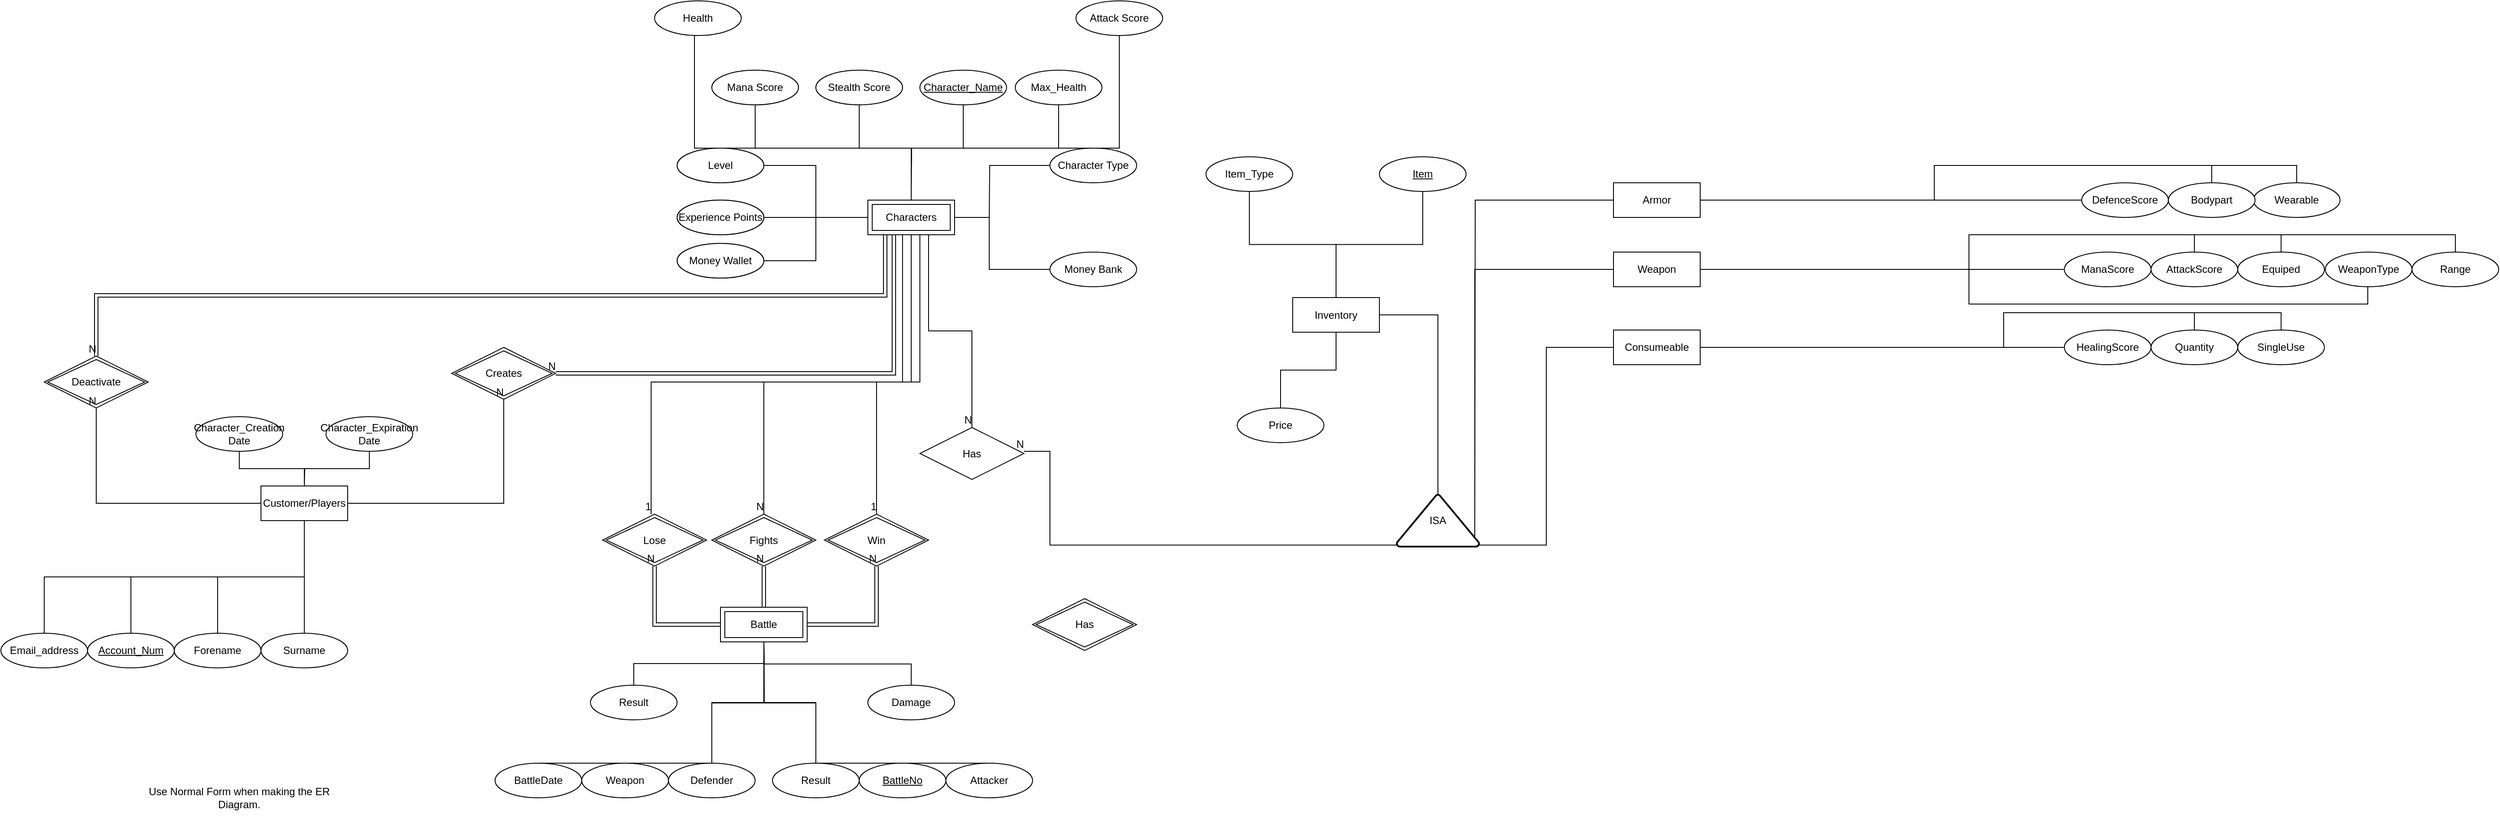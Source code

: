 <mxfile version="20.8.20"><diagram name="Page-1" id="Hs4GV1sRJ_Ma3NzXJL1x"><mxGraphModel dx="2860" dy="1149" grid="1" gridSize="10" guides="1" tooltips="1" connect="1" arrows="1" fold="1" page="1" pageScale="1" pageWidth="827" pageHeight="1169" math="0" shadow="0"><root><mxCell id="0"/><mxCell id="1" parent="0"/><mxCell id="GtEw4aKtiI0HCnKSQgXw-94" value="Characters" style="whiteSpace=wrap;html=1;align=center;" vertex="1" parent="1"><mxGeometry x="660" y="820" width="100" height="40" as="geometry"/></mxCell><mxCell id="GtEw4aKtiI0HCnKSQgXw-96" value="Customer/Players" style="whiteSpace=wrap;html=1;align=center;" vertex="1" parent="1"><mxGeometry x="-40" y="1150" width="100" height="40" as="geometry"/></mxCell><mxCell id="GtEw4aKtiI0HCnKSQgXw-205" style="edgeStyle=orthogonalEdgeStyle;rounded=0;orthogonalLoop=1;jettySize=auto;html=1;exitX=0.5;exitY=1;exitDx=0;exitDy=0;entryX=0.5;entryY=0;entryDx=0;entryDy=0;endArrow=none;endFill=0;" edge="1" parent="1" source="GtEw4aKtiI0HCnKSQgXw-97" target="GtEw4aKtiI0HCnKSQgXw-175"><mxGeometry relative="1" as="geometry"><Array as="points"><mxPoint x="880" y="760"/><mxPoint x="710" y="760"/></Array></mxGeometry></mxCell><mxCell id="GtEw4aKtiI0HCnKSQgXw-97" value="Max_Health" style="ellipse;whiteSpace=wrap;html=1;align=center;" vertex="1" parent="1"><mxGeometry x="830" y="670" width="100" height="40" as="geometry"/></mxCell><mxCell id="GtEw4aKtiI0HCnKSQgXw-204" style="edgeStyle=orthogonalEdgeStyle;rounded=0;orthogonalLoop=1;jettySize=auto;html=1;exitX=0.5;exitY=1;exitDx=0;exitDy=0;entryX=0.5;entryY=0;entryDx=0;entryDy=0;endArrow=none;endFill=0;" edge="1" parent="1" source="GtEw4aKtiI0HCnKSQgXw-100" target="GtEw4aKtiI0HCnKSQgXw-175"><mxGeometry relative="1" as="geometry"><Array as="points"><mxPoint x="950" y="760"/><mxPoint x="710" y="760"/></Array></mxGeometry></mxCell><mxCell id="GtEw4aKtiI0HCnKSQgXw-100" value="Attack Score" style="ellipse;whiteSpace=wrap;html=1;align=center;" vertex="1" parent="1"><mxGeometry x="900" y="590" width="100" height="40" as="geometry"/></mxCell><mxCell id="GtEw4aKtiI0HCnKSQgXw-101" value="Stamina" style="ellipse;whiteSpace=wrap;html=1;align=center;dashed=1;" vertex="1" parent="1"><mxGeometry x="600" y="670" width="100" height="40" as="geometry"/></mxCell><mxCell id="GtEw4aKtiI0HCnKSQgXw-103" value="Mana" style="ellipse;whiteSpace=wrap;html=1;align=center;dashed=1;" vertex="1" parent="1"><mxGeometry x="480" y="670" width="100" height="40" as="geometry"/></mxCell><mxCell id="GtEw4aKtiI0HCnKSQgXw-105" value="Attack DMG" style="ellipse;whiteSpace=wrap;html=1;align=center;" vertex="1" parent="1"><mxGeometry x="440" y="870" width="100" height="40" as="geometry"/></mxCell><mxCell id="GtEw4aKtiI0HCnKSQgXw-106" value="Armor DEF" style="ellipse;whiteSpace=wrap;html=1;align=center;" vertex="1" parent="1"><mxGeometry x="440" y="820" width="100" height="40" as="geometry"/></mxCell><mxCell id="GtEw4aKtiI0HCnKSQgXw-107" value="Magic Def" style="ellipse;whiteSpace=wrap;html=1;align=center;" vertex="1" parent="1"><mxGeometry x="440" y="760" width="100" height="40" as="geometry"/></mxCell><mxCell id="GtEw4aKtiI0HCnKSQgXw-115" style="edgeStyle=orthogonalEdgeStyle;rounded=0;orthogonalLoop=1;jettySize=auto;html=1;exitX=0.5;exitY=0;exitDx=0;exitDy=0;entryX=0.5;entryY=1;entryDx=0;entryDy=0;endArrow=none;endFill=0;" edge="1" parent="1" source="GtEw4aKtiI0HCnKSQgXw-116" target="GtEw4aKtiI0HCnKSQgXw-96"><mxGeometry relative="1" as="geometry"/></mxCell><mxCell id="GtEw4aKtiI0HCnKSQgXw-116" value="Account_Num" style="ellipse;whiteSpace=wrap;html=1;align=center;fontStyle=4;" vertex="1" parent="1"><mxGeometry x="-240" y="1320" width="100" height="40" as="geometry"/></mxCell><mxCell id="GtEw4aKtiI0HCnKSQgXw-117" style="edgeStyle=orthogonalEdgeStyle;rounded=0;orthogonalLoop=1;jettySize=auto;html=1;exitX=0.5;exitY=0;exitDx=0;exitDy=0;entryX=0.5;entryY=1;entryDx=0;entryDy=0;endArrow=none;endFill=0;" edge="1" parent="1" source="GtEw4aKtiI0HCnKSQgXw-118" target="GtEw4aKtiI0HCnKSQgXw-96"><mxGeometry relative="1" as="geometry"/></mxCell><mxCell id="GtEw4aKtiI0HCnKSQgXw-118" value="Forename" style="ellipse;whiteSpace=wrap;html=1;align=center;" vertex="1" parent="1"><mxGeometry x="-140" y="1320" width="100" height="40" as="geometry"/></mxCell><mxCell id="GtEw4aKtiI0HCnKSQgXw-203" style="edgeStyle=orthogonalEdgeStyle;rounded=0;orthogonalLoop=1;jettySize=auto;html=1;exitX=0.5;exitY=1;exitDx=0;exitDy=0;endArrow=none;endFill=0;" edge="1" parent="1" source="GtEw4aKtiI0HCnKSQgXw-119"><mxGeometry relative="1" as="geometry"><mxPoint x="710" y="810" as="targetPoint"/></mxGeometry></mxCell><mxCell id="GtEw4aKtiI0HCnKSQgXw-119" value="Mana Score" style="ellipse;whiteSpace=wrap;html=1;align=center;" vertex="1" parent="1"><mxGeometry x="480" y="670" width="100" height="40" as="geometry"/></mxCell><mxCell id="GtEw4aKtiI0HCnKSQgXw-202" style="edgeStyle=orthogonalEdgeStyle;rounded=0;orthogonalLoop=1;jettySize=auto;html=1;exitX=0.5;exitY=1;exitDx=0;exitDy=0;endArrow=none;endFill=0;" edge="1" parent="1" source="GtEw4aKtiI0HCnKSQgXw-120"><mxGeometry relative="1" as="geometry"><mxPoint x="710" y="820" as="targetPoint"/><Array as="points"><mxPoint x="650" y="760"/><mxPoint x="710" y="760"/></Array></mxGeometry></mxCell><mxCell id="GtEw4aKtiI0HCnKSQgXw-120" value="Stealth Score" style="ellipse;whiteSpace=wrap;html=1;align=center;" vertex="1" parent="1"><mxGeometry x="600" y="670" width="100" height="40" as="geometry"/></mxCell><mxCell id="GtEw4aKtiI0HCnKSQgXw-121" style="edgeStyle=orthogonalEdgeStyle;rounded=0;orthogonalLoop=1;jettySize=auto;html=1;exitX=0.5;exitY=0;exitDx=0;exitDy=0;endArrow=none;endFill=0;" edge="1" parent="1" source="GtEw4aKtiI0HCnKSQgXw-122"><mxGeometry relative="1" as="geometry"><mxPoint x="10" y="1190" as="targetPoint"/></mxGeometry></mxCell><mxCell id="GtEw4aKtiI0HCnKSQgXw-122" value="Surname" style="ellipse;whiteSpace=wrap;html=1;align=center;" vertex="1" parent="1"><mxGeometry x="-40" y="1320" width="100" height="40" as="geometry"/></mxCell><mxCell id="GtEw4aKtiI0HCnKSQgXw-123" style="edgeStyle=orthogonalEdgeStyle;rounded=0;orthogonalLoop=1;jettySize=auto;html=1;exitX=0.5;exitY=0;exitDx=0;exitDy=0;entryX=0.5;entryY=1;entryDx=0;entryDy=0;endArrow=none;endFill=0;" edge="1" parent="1" source="GtEw4aKtiI0HCnKSQgXw-124" target="GtEw4aKtiI0HCnKSQgXw-96"><mxGeometry relative="1" as="geometry"/></mxCell><mxCell id="GtEw4aKtiI0HCnKSQgXw-124" value="Email_address" style="ellipse;whiteSpace=wrap;html=1;align=center;" vertex="1" parent="1"><mxGeometry x="-340" y="1320" width="100" height="40" as="geometry"/></mxCell><mxCell id="GtEw4aKtiI0HCnKSQgXw-125" style="edgeStyle=orthogonalEdgeStyle;rounded=0;orthogonalLoop=1;jettySize=auto;html=1;exitX=0.5;exitY=1;exitDx=0;exitDy=0;" edge="1" parent="1"><mxGeometry relative="1" as="geometry"><mxPoint x="-80" y="1480" as="sourcePoint"/><mxPoint x="-80" y="1480" as="targetPoint"/></mxGeometry></mxCell><mxCell id="GtEw4aKtiI0HCnKSQgXw-126" style="edgeStyle=orthogonalEdgeStyle;rounded=0;orthogonalLoop=1;jettySize=auto;html=1;exitX=0.5;exitY=1;exitDx=0;exitDy=0;endArrow=none;endFill=0;" edge="1" parent="1" source="GtEw4aKtiI0HCnKSQgXw-127"><mxGeometry relative="1" as="geometry"><mxPoint x="10" y="1150" as="targetPoint"/></mxGeometry></mxCell><mxCell id="GtEw4aKtiI0HCnKSQgXw-127" value="Character_Creation&lt;br&gt;Date" style="ellipse;whiteSpace=wrap;html=1;align=center;" vertex="1" parent="1"><mxGeometry x="-115" y="1070" width="100" height="40" as="geometry"/></mxCell><mxCell id="GtEw4aKtiI0HCnKSQgXw-128" style="edgeStyle=orthogonalEdgeStyle;rounded=0;orthogonalLoop=1;jettySize=auto;html=1;exitX=0.5;exitY=1;exitDx=0;exitDy=0;endArrow=none;endFill=0;" edge="1" parent="1" source="GtEw4aKtiI0HCnKSQgXw-129"><mxGeometry relative="1" as="geometry"><mxPoint x="20" y="1150" as="targetPoint"/><Array as="points"><mxPoint x="85" y="1130"/><mxPoint x="10" y="1130"/><mxPoint x="10" y="1150"/></Array></mxGeometry></mxCell><mxCell id="GtEw4aKtiI0HCnKSQgXw-129" value="Character_Expiration&lt;br&gt;Date" style="ellipse;whiteSpace=wrap;html=1;align=center;" vertex="1" parent="1"><mxGeometry x="35" y="1070" width="100" height="40" as="geometry"/></mxCell><mxCell id="GtEw4aKtiI0HCnKSQgXw-197" style="edgeStyle=orthogonalEdgeStyle;rounded=0;orthogonalLoop=1;jettySize=auto;html=1;exitX=1;exitY=0.5;exitDx=0;exitDy=0;entryX=0;entryY=0.5;entryDx=0;entryDy=0;endArrow=none;endFill=0;" edge="1" parent="1" source="GtEw4aKtiI0HCnKSQgXw-130" target="GtEw4aKtiI0HCnKSQgXw-175"><mxGeometry relative="1" as="geometry"/></mxCell><mxCell id="GtEw4aKtiI0HCnKSQgXw-130" value="Level" style="ellipse;whiteSpace=wrap;html=1;align=center;" vertex="1" parent="1"><mxGeometry x="440" y="760" width="100" height="40" as="geometry"/></mxCell><mxCell id="GtEw4aKtiI0HCnKSQgXw-163" style="edgeStyle=entityRelationEdgeStyle;rounded=0;orthogonalLoop=1;jettySize=auto;html=1;exitX=1;exitY=0.5;exitDx=0;exitDy=0;endArrow=none;endFill=0;" edge="1" parent="1" source="GtEw4aKtiI0HCnKSQgXw-131"><mxGeometry relative="1" as="geometry"><mxPoint x="660" y="840" as="targetPoint"/></mxGeometry></mxCell><mxCell id="GtEw4aKtiI0HCnKSQgXw-131" value="Experience Points" style="ellipse;whiteSpace=wrap;html=1;align=center;" vertex="1" parent="1"><mxGeometry x="440" y="820" width="100" height="40" as="geometry"/></mxCell><mxCell id="GtEw4aKtiI0HCnKSQgXw-199" style="edgeStyle=orthogonalEdgeStyle;rounded=0;orthogonalLoop=1;jettySize=auto;html=1;exitX=0;exitY=0.5;exitDx=0;exitDy=0;entryX=1;entryY=0.5;entryDx=0;entryDy=0;endArrow=none;endFill=0;" edge="1" parent="1" source="GtEw4aKtiI0HCnKSQgXw-132" target="GtEw4aKtiI0HCnKSQgXw-175"><mxGeometry relative="1" as="geometry"><Array as="points"><mxPoint x="800" y="900"/><mxPoint x="800" y="840"/></Array></mxGeometry></mxCell><mxCell id="GtEw4aKtiI0HCnKSQgXw-132" value="Money Bank" style="ellipse;whiteSpace=wrap;html=1;align=center;" vertex="1" parent="1"><mxGeometry x="870" y="880" width="100" height="40" as="geometry"/></mxCell><mxCell id="GtEw4aKtiI0HCnKSQgXw-198" style="edgeStyle=orthogonalEdgeStyle;rounded=0;orthogonalLoop=1;jettySize=auto;html=1;exitX=1;exitY=0.5;exitDx=0;exitDy=0;entryX=0;entryY=0.5;entryDx=0;entryDy=0;endArrow=none;endFill=0;" edge="1" parent="1" source="GtEw4aKtiI0HCnKSQgXw-133" target="GtEw4aKtiI0HCnKSQgXw-175"><mxGeometry relative="1" as="geometry"/></mxCell><mxCell id="GtEw4aKtiI0HCnKSQgXw-133" value="Money Wallet" style="ellipse;whiteSpace=wrap;html=1;align=center;" vertex="1" parent="1"><mxGeometry x="440" y="870" width="100" height="40" as="geometry"/></mxCell><mxCell id="GtEw4aKtiI0HCnKSQgXw-195" style="edgeStyle=orthogonalEdgeStyle;rounded=0;orthogonalLoop=1;jettySize=auto;html=1;exitX=0.5;exitY=1;exitDx=0;exitDy=0;entryX=0.5;entryY=0;entryDx=0;entryDy=0;endArrow=none;endFill=0;" edge="1" parent="1" source="GtEw4aKtiI0HCnKSQgXw-134" target="GtEw4aKtiI0HCnKSQgXw-175"><mxGeometry relative="1" as="geometry"><Array as="points"><mxPoint x="460" y="630"/><mxPoint x="460" y="760"/><mxPoint x="710" y="760"/></Array></mxGeometry></mxCell><mxCell id="GtEw4aKtiI0HCnKSQgXw-134" value="Health" style="ellipse;whiteSpace=wrap;html=1;align=center;" vertex="1" parent="1"><mxGeometry x="414" y="590" width="100" height="40" as="geometry"/></mxCell><mxCell id="GtEw4aKtiI0HCnKSQgXw-201" style="edgeStyle=orthogonalEdgeStyle;rounded=0;orthogonalLoop=1;jettySize=auto;html=1;exitX=0.5;exitY=1;exitDx=0;exitDy=0;entryX=0.5;entryY=0;entryDx=0;entryDy=0;endArrow=none;endFill=0;" edge="1" parent="1" source="GtEw4aKtiI0HCnKSQgXw-136" target="GtEw4aKtiI0HCnKSQgXw-175"><mxGeometry relative="1" as="geometry"><Array as="points"><mxPoint x="770" y="760"/><mxPoint x="710" y="760"/></Array></mxGeometry></mxCell><mxCell id="GtEw4aKtiI0HCnKSQgXw-136" value="Character_Name" style="ellipse;whiteSpace=wrap;html=1;align=center;fontStyle=4;" vertex="1" parent="1"><mxGeometry x="720" y="670" width="100" height="40" as="geometry"/></mxCell><mxCell id="GtEw4aKtiI0HCnKSQgXw-137" value="Use Normal Form when making the ER Diagram." style="text;strokeColor=none;align=center;fillColor=none;html=1;verticalAlign=middle;whiteSpace=wrap;rounded=0;" vertex="1" parent="1"><mxGeometry x="-185" y="1475" width="240" height="70" as="geometry"/></mxCell><mxCell id="GtEw4aKtiI0HCnKSQgXw-313" style="edgeStyle=orthogonalEdgeStyle;rounded=0;orthogonalLoop=1;jettySize=auto;html=1;exitX=1;exitY=0.5;exitDx=0;exitDy=0;entryX=0.5;entryY=0;entryDx=0;entryDy=0;entryPerimeter=0;endArrow=none;endFill=0;elbow=vertical;" edge="1" parent="1" source="GtEw4aKtiI0HCnKSQgXw-138" target="GtEw4aKtiI0HCnKSQgXw-306"><mxGeometry relative="1" as="geometry"/></mxCell><mxCell id="GtEw4aKtiI0HCnKSQgXw-138" value="Inventory" style="whiteSpace=wrap;html=1;align=center;" vertex="1" parent="1"><mxGeometry x="1150" y="932.5" width="100" height="40" as="geometry"/></mxCell><mxCell id="GtEw4aKtiI0HCnKSQgXw-188" style="edgeStyle=orthogonalEdgeStyle;rounded=0;orthogonalLoop=1;jettySize=auto;html=1;exitX=0.5;exitY=1;exitDx=0;exitDy=0;endArrow=none;endFill=0;" edge="1" parent="1" source="GtEw4aKtiI0HCnKSQgXw-139" target="GtEw4aKtiI0HCnKSQgXw-138"><mxGeometry relative="1" as="geometry"/></mxCell><mxCell id="GtEw4aKtiI0HCnKSQgXw-139" value="Item_Type" style="ellipse;whiteSpace=wrap;html=1;align=center;" vertex="1" parent="1"><mxGeometry x="1050" y="770" width="100" height="40" as="geometry"/></mxCell><mxCell id="GtEw4aKtiI0HCnKSQgXw-189" style="edgeStyle=orthogonalEdgeStyle;rounded=0;orthogonalLoop=1;jettySize=auto;html=1;exitX=0.5;exitY=1;exitDx=0;exitDy=0;entryX=1;entryY=0.5;entryDx=0;entryDy=0;endArrow=none;endFill=0;" edge="1" parent="1" source="GtEw4aKtiI0HCnKSQgXw-140" target="GtEw4aKtiI0HCnKSQgXw-308"><mxGeometry relative="1" as="geometry"><Array as="points"><mxPoint x="2390" y="920"/><mxPoint x="2390" y="940"/><mxPoint x="1930" y="940"/><mxPoint x="1930" y="900"/></Array></mxGeometry></mxCell><mxCell id="GtEw4aKtiI0HCnKSQgXw-140" value="WeaponType" style="ellipse;whiteSpace=wrap;html=1;align=center;" vertex="1" parent="1"><mxGeometry x="2341" y="880" width="100" height="40" as="geometry"/></mxCell><mxCell id="GtEw4aKtiI0HCnKSQgXw-282" style="edgeStyle=orthogonalEdgeStyle;rounded=0;orthogonalLoop=1;jettySize=auto;html=1;exitX=0;exitY=0.5;exitDx=0;exitDy=0;endArrow=none;endFill=0;" edge="1" parent="1" source="GtEw4aKtiI0HCnKSQgXw-143"><mxGeometry relative="1" as="geometry"><mxPoint x="800" y="840" as="targetPoint"/></mxGeometry></mxCell><mxCell id="GtEw4aKtiI0HCnKSQgXw-143" value="Character Type" style="ellipse;whiteSpace=wrap;html=1;align=center;" vertex="1" parent="1"><mxGeometry x="870" y="760" width="100" height="40" as="geometry"/></mxCell><mxCell id="GtEw4aKtiI0HCnKSQgXw-144" style="edgeStyle=orthogonalEdgeStyle;rounded=0;orthogonalLoop=1;jettySize=auto;html=1;exitX=0.5;exitY=1;exitDx=0;exitDy=0;endArrow=none;endFill=0;" edge="1" parent="1" source="GtEw4aKtiI0HCnKSQgXw-143" target="GtEw4aKtiI0HCnKSQgXw-143"><mxGeometry relative="1" as="geometry"/></mxCell><mxCell id="GtEw4aKtiI0HCnKSQgXw-146" style="edgeStyle=orthogonalEdgeStyle;rounded=0;orthogonalLoop=1;jettySize=auto;html=1;exitX=0.5;exitY=0;exitDx=0;exitDy=0;endArrow=none;endFill=0;entryX=1;entryY=0.5;entryDx=0;entryDy=0;" edge="1" parent="1" source="GtEw4aKtiI0HCnKSQgXw-147" target="GtEw4aKtiI0HCnKSQgXw-308"><mxGeometry relative="1" as="geometry"><mxPoint x="1224" y="1200" as="targetPoint"/><Array as="points"><mxPoint x="2491" y="860"/><mxPoint x="1930" y="860"/><mxPoint x="1930" y="900"/></Array></mxGeometry></mxCell><mxCell id="GtEw4aKtiI0HCnKSQgXw-147" value="Range" style="ellipse;whiteSpace=wrap;html=1;align=center;" vertex="1" parent="1"><mxGeometry x="2441" y="880" width="100" height="40" as="geometry"/></mxCell><mxCell id="GtEw4aKtiI0HCnKSQgXw-148" style="edgeStyle=orthogonalEdgeStyle;rounded=0;orthogonalLoop=1;jettySize=auto;html=1;exitX=0.5;exitY=0;exitDx=0;exitDy=0;entryX=0.5;entryY=1;entryDx=0;entryDy=0;endArrow=none;endFill=0;" edge="1" parent="1" source="GtEw4aKtiI0HCnKSQgXw-149" target="GtEw4aKtiI0HCnKSQgXw-138"><mxGeometry relative="1" as="geometry"/></mxCell><mxCell id="GtEw4aKtiI0HCnKSQgXw-149" value="Price" style="ellipse;whiteSpace=wrap;html=1;align=center;" vertex="1" parent="1"><mxGeometry x="1086" y="1060" width="100" height="40" as="geometry"/></mxCell><mxCell id="GtEw4aKtiI0HCnKSQgXw-150" style="edgeStyle=orthogonalEdgeStyle;rounded=0;orthogonalLoop=1;jettySize=auto;html=1;exitX=0.5;exitY=0;exitDx=0;exitDy=0;entryX=1;entryY=0.5;entryDx=0;entryDy=0;endArrow=none;endFill=0;" edge="1" parent="1" source="GtEw4aKtiI0HCnKSQgXw-151" target="GtEw4aKtiI0HCnKSQgXw-309"><mxGeometry relative="1" as="geometry"><Array as="points"><mxPoint x="2190" y="950"/><mxPoint x="1970" y="950"/><mxPoint x="1970" y="990"/></Array></mxGeometry></mxCell><mxCell id="GtEw4aKtiI0HCnKSQgXw-151" value="Quantity" style="ellipse;whiteSpace=wrap;html=1;align=center;" vertex="1" parent="1"><mxGeometry x="2140" y="970" width="100" height="40" as="geometry"/></mxCell><mxCell id="GtEw4aKtiI0HCnKSQgXw-152" style="edgeStyle=orthogonalEdgeStyle;rounded=0;orthogonalLoop=1;jettySize=auto;html=1;exitX=0.5;exitY=0;exitDx=0;exitDy=0;entryX=1;entryY=0.5;entryDx=0;entryDy=0;endArrow=none;endFill=0;" edge="1" parent="1" source="GtEw4aKtiI0HCnKSQgXw-153" target="GtEw4aKtiI0HCnKSQgXw-308"><mxGeometry relative="1" as="geometry"><Array as="points"><mxPoint x="2190" y="860"/><mxPoint x="1930" y="860"/><mxPoint x="1930" y="900"/></Array></mxGeometry></mxCell><mxCell id="GtEw4aKtiI0HCnKSQgXw-153" value="AttackScore" style="ellipse;whiteSpace=wrap;html=1;align=center;" vertex="1" parent="1"><mxGeometry x="2140" y="880" width="100" height="40" as="geometry"/></mxCell><mxCell id="GtEw4aKtiI0HCnKSQgXw-154" style="edgeStyle=orthogonalEdgeStyle;rounded=0;orthogonalLoop=1;jettySize=auto;html=1;exitX=0;exitY=0.5;exitDx=0;exitDy=0;entryX=1;entryY=0.5;entryDx=0;entryDy=0;endArrow=none;endFill=0;" edge="1" parent="1" source="GtEw4aKtiI0HCnKSQgXw-155" target="GtEw4aKtiI0HCnKSQgXw-307"><mxGeometry relative="1" as="geometry"/></mxCell><mxCell id="GtEw4aKtiI0HCnKSQgXw-155" value="DefenceScore" style="ellipse;whiteSpace=wrap;html=1;align=center;" vertex="1" parent="1"><mxGeometry x="2060" y="800" width="100" height="40" as="geometry"/></mxCell><mxCell id="GtEw4aKtiI0HCnKSQgXw-156" style="edgeStyle=orthogonalEdgeStyle;rounded=0;orthogonalLoop=1;jettySize=auto;html=1;exitX=0;exitY=0.5;exitDx=0;exitDy=0;endArrow=none;endFill=0;entryX=1;entryY=0.5;entryDx=0;entryDy=0;" edge="1" parent="1" source="GtEw4aKtiI0HCnKSQgXw-157" target="GtEw4aKtiI0HCnKSQgXw-308"><mxGeometry relative="1" as="geometry"/></mxCell><mxCell id="GtEw4aKtiI0HCnKSQgXw-157" value="ManaScore" style="ellipse;whiteSpace=wrap;html=1;align=center;" vertex="1" parent="1"><mxGeometry x="2040" y="880" width="100" height="40" as="geometry"/></mxCell><mxCell id="GtEw4aKtiI0HCnKSQgXw-190" style="edgeStyle=orthogonalEdgeStyle;rounded=0;orthogonalLoop=1;jettySize=auto;html=1;exitX=0.5;exitY=0;exitDx=0;exitDy=0;entryX=1;entryY=0.5;entryDx=0;entryDy=0;endArrow=none;endFill=0;" edge="1" parent="1" source="GtEw4aKtiI0HCnKSQgXw-158" target="GtEw4aKtiI0HCnKSQgXw-309"><mxGeometry relative="1" as="geometry"><Array as="points"><mxPoint x="2290" y="950"/><mxPoint x="1970" y="950"/><mxPoint x="1970" y="990"/></Array></mxGeometry></mxCell><mxCell id="GtEw4aKtiI0HCnKSQgXw-158" value="SingleUse" style="ellipse;whiteSpace=wrap;html=1;align=center;" vertex="1" parent="1"><mxGeometry x="2240" y="970" width="100" height="40" as="geometry"/></mxCell><mxCell id="GtEw4aKtiI0HCnKSQgXw-191" style="edgeStyle=orthogonalEdgeStyle;rounded=0;orthogonalLoop=1;jettySize=auto;html=1;exitX=0.5;exitY=0;exitDx=0;exitDy=0;entryX=1;entryY=0.5;entryDx=0;entryDy=0;endArrow=none;endFill=0;" edge="1" parent="1" source="GtEw4aKtiI0HCnKSQgXw-159" target="GtEw4aKtiI0HCnKSQgXw-307"><mxGeometry relative="1" as="geometry"><Array as="points"><mxPoint x="2308" y="780"/><mxPoint x="1890" y="780"/><mxPoint x="1890" y="820"/></Array></mxGeometry></mxCell><mxCell id="GtEw4aKtiI0HCnKSQgXw-159" value="Wearable" style="ellipse;whiteSpace=wrap;html=1;align=center;" vertex="1" parent="1"><mxGeometry x="2258" y="800" width="100" height="40" as="geometry"/></mxCell><mxCell id="GtEw4aKtiI0HCnKSQgXw-194" style="edgeStyle=orthogonalEdgeStyle;rounded=0;orthogonalLoop=1;jettySize=auto;html=1;exitX=0.5;exitY=0;exitDx=0;exitDy=0;entryX=1;entryY=0.5;entryDx=0;entryDy=0;endArrow=none;endFill=0;" edge="1" parent="1" source="GtEw4aKtiI0HCnKSQgXw-160" target="GtEw4aKtiI0HCnKSQgXw-307"><mxGeometry relative="1" as="geometry"/></mxCell><mxCell id="GtEw4aKtiI0HCnKSQgXw-160" value="Bodypart" style="ellipse;whiteSpace=wrap;html=1;align=center;" vertex="1" parent="1"><mxGeometry x="2160" y="800" width="100" height="40" as="geometry"/></mxCell><mxCell id="GtEw4aKtiI0HCnKSQgXw-193" style="edgeStyle=orthogonalEdgeStyle;rounded=0;orthogonalLoop=1;jettySize=auto;html=1;exitX=0.5;exitY=0;exitDx=0;exitDy=0;entryX=1;entryY=0.5;entryDx=0;entryDy=0;endArrow=none;endFill=0;" edge="1" parent="1" source="GtEw4aKtiI0HCnKSQgXw-161" target="GtEw4aKtiI0HCnKSQgXw-308"><mxGeometry relative="1" as="geometry"/></mxCell><mxCell id="GtEw4aKtiI0HCnKSQgXw-161" value="Equiped" style="ellipse;whiteSpace=wrap;html=1;align=center;" vertex="1" parent="1"><mxGeometry x="2240" y="880" width="100" height="40" as="geometry"/></mxCell><mxCell id="GtEw4aKtiI0HCnKSQgXw-175" value="Characters" style="shape=ext;margin=3;double=1;whiteSpace=wrap;html=1;align=center;" vertex="1" parent="1"><mxGeometry x="660" y="820" width="100" height="40" as="geometry"/></mxCell><mxCell id="GtEw4aKtiI0HCnKSQgXw-187" style="rounded=0;orthogonalLoop=1;jettySize=auto;html=1;exitX=0;exitY=0.5;exitDx=0;exitDy=0;endArrow=none;endFill=0;edgeStyle=orthogonalEdgeStyle;entryX=1;entryY=0.5;entryDx=0;entryDy=0;" edge="1" parent="1" source="GtEw4aKtiI0HCnKSQgXw-179" target="GtEw4aKtiI0HCnKSQgXw-309"><mxGeometry relative="1" as="geometry"><mxPoint x="1250" y="1250" as="targetPoint"/></mxGeometry></mxCell><mxCell id="GtEw4aKtiI0HCnKSQgXw-179" value="HealingScore" style="ellipse;whiteSpace=wrap;html=1;align=center;" vertex="1" parent="1"><mxGeometry x="2040" y="970" width="100" height="40" as="geometry"/></mxCell><mxCell id="GtEw4aKtiI0HCnKSQgXw-206" value="Battle" style="shape=ext;margin=3;double=1;whiteSpace=wrap;html=1;align=center;" vertex="1" parent="1"><mxGeometry x="490" y="1290" width="100" height="40" as="geometry"/></mxCell><mxCell id="GtEw4aKtiI0HCnKSQgXw-222" style="edgeStyle=orthogonalEdgeStyle;rounded=0;orthogonalLoop=1;jettySize=auto;html=1;exitX=0.5;exitY=0;exitDx=0;exitDy=0;entryX=0.5;entryY=1;entryDx=0;entryDy=0;endArrow=none;endFill=0;" edge="1" parent="1" source="GtEw4aKtiI0HCnKSQgXw-207" target="GtEw4aKtiI0HCnKSQgXw-206"><mxGeometry relative="1" as="geometry"><Array as="points"><mxPoint x="480" y="1470"/><mxPoint x="480" y="1400"/><mxPoint x="540" y="1400"/></Array></mxGeometry></mxCell><mxCell id="GtEw4aKtiI0HCnKSQgXw-207" value="BattleDate" style="ellipse;whiteSpace=wrap;html=1;align=center;" vertex="1" parent="1"><mxGeometry x="230" y="1470" width="100" height="40" as="geometry"/></mxCell><mxCell id="GtEw4aKtiI0HCnKSQgXw-220" style="edgeStyle=orthogonalEdgeStyle;rounded=0;orthogonalLoop=1;jettySize=auto;html=1;exitX=0.5;exitY=0;exitDx=0;exitDy=0;endArrow=none;endFill=0;" edge="1" parent="1" source="GtEw4aKtiI0HCnKSQgXw-208"><mxGeometry relative="1" as="geometry"><mxPoint x="540" y="1330" as="targetPoint"/><Array as="points"><mxPoint x="600" y="1470"/><mxPoint x="600" y="1400"/><mxPoint x="540" y="1400"/></Array></mxGeometry></mxCell><mxCell id="GtEw4aKtiI0HCnKSQgXw-208" value="BattleNo" style="ellipse;whiteSpace=wrap;html=1;align=center;fontStyle=4;" vertex="1" parent="1"><mxGeometry x="650" y="1470" width="100" height="40" as="geometry"/></mxCell><mxCell id="GtEw4aKtiI0HCnKSQgXw-221" style="edgeStyle=orthogonalEdgeStyle;rounded=0;orthogonalLoop=1;jettySize=auto;html=1;exitX=0.5;exitY=0;exitDx=0;exitDy=0;endArrow=none;endFill=0;" edge="1" parent="1" source="GtEw4aKtiI0HCnKSQgXw-209"><mxGeometry relative="1" as="geometry"><mxPoint x="540" y="1330" as="targetPoint"/><Array as="points"><mxPoint x="600" y="1470"/><mxPoint x="600" y="1400"/><mxPoint x="540" y="1400"/></Array></mxGeometry></mxCell><mxCell id="GtEw4aKtiI0HCnKSQgXw-209" value="Attacker" style="ellipse;whiteSpace=wrap;html=1;align=center;" vertex="1" parent="1"><mxGeometry x="750" y="1470" width="100" height="40" as="geometry"/></mxCell><mxCell id="GtEw4aKtiI0HCnKSQgXw-218" style="edgeStyle=orthogonalEdgeStyle;rounded=0;orthogonalLoop=1;jettySize=auto;html=1;exitX=0.5;exitY=0;exitDx=0;exitDy=0;endArrow=none;endFill=0;" edge="1" parent="1" source="GtEw4aKtiI0HCnKSQgXw-210"><mxGeometry relative="1" as="geometry"><mxPoint x="540" y="1330" as="targetPoint"/></mxGeometry></mxCell><mxCell id="GtEw4aKtiI0HCnKSQgXw-210" value="Defender" style="ellipse;whiteSpace=wrap;html=1;align=center;" vertex="1" parent="1"><mxGeometry x="430" y="1470" width="100" height="40" as="geometry"/></mxCell><mxCell id="GtEw4aKtiI0HCnKSQgXw-219" style="edgeStyle=orthogonalEdgeStyle;rounded=0;orthogonalLoop=1;jettySize=auto;html=1;exitX=0.5;exitY=0;exitDx=0;exitDy=0;endArrow=none;endFill=0;" edge="1" parent="1" source="GtEw4aKtiI0HCnKSQgXw-211"><mxGeometry relative="1" as="geometry"><mxPoint x="540" y="1330" as="targetPoint"/><Array as="points"><mxPoint x="480" y="1470"/><mxPoint x="480" y="1400"/><mxPoint x="540" y="1400"/></Array></mxGeometry></mxCell><mxCell id="GtEw4aKtiI0HCnKSQgXw-211" value="Weapon" style="ellipse;whiteSpace=wrap;html=1;align=center;" vertex="1" parent="1"><mxGeometry x="330" y="1470" width="100" height="40" as="geometry"/></mxCell><mxCell id="GtEw4aKtiI0HCnKSQgXw-217" style="edgeStyle=orthogonalEdgeStyle;rounded=0;orthogonalLoop=1;jettySize=auto;html=1;exitX=0.5;exitY=0;exitDx=0;exitDy=0;endArrow=none;endFill=0;" edge="1" parent="1" source="GtEw4aKtiI0HCnKSQgXw-212"><mxGeometry relative="1" as="geometry"><mxPoint x="540" y="1330" as="targetPoint"/></mxGeometry></mxCell><mxCell id="GtEw4aKtiI0HCnKSQgXw-212" value="Result" style="ellipse;whiteSpace=wrap;html=1;align=center;" vertex="1" parent="1"><mxGeometry x="550" y="1470" width="100" height="40" as="geometry"/></mxCell><mxCell id="GtEw4aKtiI0HCnKSQgXw-215" style="edgeStyle=orthogonalEdgeStyle;rounded=0;orthogonalLoop=1;jettySize=auto;html=1;exitX=0.5;exitY=0;exitDx=0;exitDy=0;entryX=0.5;entryY=1;entryDx=0;entryDy=0;endArrow=none;endFill=0;" edge="1" parent="1" source="GtEw4aKtiI0HCnKSQgXw-213" target="GtEw4aKtiI0HCnKSQgXw-206"><mxGeometry relative="1" as="geometry"/></mxCell><mxCell id="GtEw4aKtiI0HCnKSQgXw-213" value="Result" style="ellipse;whiteSpace=wrap;html=1;align=center;" vertex="1" parent="1"><mxGeometry x="340" y="1380" width="100" height="40" as="geometry"/></mxCell><mxCell id="GtEw4aKtiI0HCnKSQgXw-216" style="edgeStyle=orthogonalEdgeStyle;rounded=0;orthogonalLoop=1;jettySize=auto;html=1;exitX=0.5;exitY=0;exitDx=0;exitDy=0;endArrow=none;endFill=0;" edge="1" parent="1" source="GtEw4aKtiI0HCnKSQgXw-214"><mxGeometry relative="1" as="geometry"><mxPoint x="540" y="1330" as="targetPoint"/></mxGeometry></mxCell><mxCell id="GtEw4aKtiI0HCnKSQgXw-214" value="Damage" style="ellipse;whiteSpace=wrap;html=1;align=center;" vertex="1" parent="1"><mxGeometry x="660" y="1380" width="100" height="40" as="geometry"/></mxCell><mxCell id="GtEw4aKtiI0HCnKSQgXw-230" style="edgeStyle=orthogonalEdgeStyle;rounded=0;orthogonalLoop=1;jettySize=auto;html=1;exitX=0.5;exitY=1;exitDx=0;exitDy=0;entryX=0.5;entryY=0;entryDx=0;entryDy=0;endArrow=none;endFill=0;" edge="1" parent="1" source="GtEw4aKtiI0HCnKSQgXw-229" target="GtEw4aKtiI0HCnKSQgXw-138"><mxGeometry relative="1" as="geometry"/></mxCell><mxCell id="GtEw4aKtiI0HCnKSQgXw-229" value="Item" style="ellipse;whiteSpace=wrap;html=1;align=center;fontStyle=4;" vertex="1" parent="1"><mxGeometry x="1250" y="770" width="100" height="40" as="geometry"/></mxCell><mxCell id="GtEw4aKtiI0HCnKSQgXw-240" value="" style="endArrow=none;html=1;rounded=0;exitX=0.5;exitY=1;exitDx=0;exitDy=0;entryX=0.5;entryY=0;entryDx=0;entryDy=0;edgeStyle=orthogonalEdgeStyle;" edge="1" parent="1" source="GtEw4aKtiI0HCnKSQgXw-175"><mxGeometry relative="1" as="geometry"><mxPoint x="510" y="1090" as="sourcePoint"/><mxPoint x="780" y="1082.5" as="targetPoint"/><Array as="points"><mxPoint x="730" y="860"/><mxPoint x="730" y="971"/><mxPoint x="780" y="971"/></Array></mxGeometry></mxCell><mxCell id="GtEw4aKtiI0HCnKSQgXw-241" value="N" style="resizable=0;html=1;align=right;verticalAlign=bottom;" connectable="0" vertex="1" parent="GtEw4aKtiI0HCnKSQgXw-240"><mxGeometry x="1" relative="1" as="geometry"/></mxCell><mxCell id="GtEw4aKtiI0HCnKSQgXw-242" value="" style="endArrow=none;html=1;rounded=0;exitX=0.5;exitY=1;exitDx=0;exitDy=0;entryX=0.5;entryY=0;entryDx=0;entryDy=0;edgeStyle=orthogonalEdgeStyle;" edge="1" parent="1" source="GtEw4aKtiI0HCnKSQgXw-175"><mxGeometry relative="1" as="geometry"><mxPoint x="510" y="1090" as="sourcePoint"/><mxPoint x="540" y="1182.5" as="targetPoint"/><Array as="points"><mxPoint x="710" y="1030"/><mxPoint x="540" y="1030"/></Array></mxGeometry></mxCell><mxCell id="GtEw4aKtiI0HCnKSQgXw-243" value="N" style="resizable=0;html=1;align=right;verticalAlign=bottom;" connectable="0" vertex="1" parent="GtEw4aKtiI0HCnKSQgXw-242"><mxGeometry x="1" relative="1" as="geometry"/></mxCell><mxCell id="GtEw4aKtiI0HCnKSQgXw-250" value="" style="endArrow=none;html=1;rounded=0;entryX=0.5;entryY=0;entryDx=0;entryDy=0;exitX=0.5;exitY=1;exitDx=0;exitDy=0;edgeStyle=orthogonalEdgeStyle;" edge="1" parent="1" source="GtEw4aKtiI0HCnKSQgXw-175"><mxGeometry relative="1" as="geometry"><mxPoint x="510" y="1090" as="sourcePoint"/><mxPoint x="670" y="1182.5" as="targetPoint"/><Array as="points"><mxPoint x="720" y="860"/><mxPoint x="720" y="1030"/><mxPoint x="670" y="1030"/></Array></mxGeometry></mxCell><mxCell id="GtEw4aKtiI0HCnKSQgXw-251" value="1" style="resizable=0;html=1;align=right;verticalAlign=bottom;" connectable="0" vertex="1" parent="GtEw4aKtiI0HCnKSQgXw-250"><mxGeometry x="1" relative="1" as="geometry"/></mxCell><mxCell id="GtEw4aKtiI0HCnKSQgXw-257" value="" style="endArrow=none;html=1;rounded=0;entryX=0.5;entryY=0;entryDx=0;entryDy=0;edgeStyle=orthogonalEdgeStyle;" edge="1" parent="1" source="GtEw4aKtiI0HCnKSQgXw-175"><mxGeometry relative="1" as="geometry"><mxPoint x="510" y="1090" as="sourcePoint"/><mxPoint x="410" y="1182.5" as="targetPoint"/><Array as="points"><mxPoint x="700" y="1030"/><mxPoint x="410" y="1030"/></Array></mxGeometry></mxCell><mxCell id="GtEw4aKtiI0HCnKSQgXw-258" value="1" style="resizable=0;html=1;align=right;verticalAlign=bottom;" connectable="0" vertex="1" parent="GtEw4aKtiI0HCnKSQgXw-257"><mxGeometry x="1" relative="1" as="geometry"/></mxCell><mxCell id="GtEw4aKtiI0HCnKSQgXw-260" value="Creates" style="shape=rhombus;double=1;perimeter=rhombusPerimeter;whiteSpace=wrap;html=1;align=center;" vertex="1" parent="1"><mxGeometry x="180" y="990" width="120" height="60" as="geometry"/></mxCell><mxCell id="GtEw4aKtiI0HCnKSQgXw-261" value="" style="endArrow=none;html=1;rounded=0;exitX=1;exitY=0.5;exitDx=0;exitDy=0;entryX=0.5;entryY=1;entryDx=0;entryDy=0;edgeStyle=orthogonalEdgeStyle;" edge="1" parent="1" source="GtEw4aKtiI0HCnKSQgXw-96" target="GtEw4aKtiI0HCnKSQgXw-260"><mxGeometry relative="1" as="geometry"><mxPoint x="510" y="1090" as="sourcePoint"/><mxPoint x="670" y="1090" as="targetPoint"/></mxGeometry></mxCell><mxCell id="GtEw4aKtiI0HCnKSQgXw-262" value="N" style="resizable=0;html=1;align=right;verticalAlign=bottom;" connectable="0" vertex="1" parent="GtEw4aKtiI0HCnKSQgXw-261"><mxGeometry x="1" relative="1" as="geometry"/></mxCell><mxCell id="GtEw4aKtiI0HCnKSQgXw-263" value="Has" style="shape=rhombus;perimeter=rhombusPerimeter;whiteSpace=wrap;html=1;align=center;" vertex="1" parent="1"><mxGeometry x="720" y="1082.5" width="120" height="60" as="geometry"/></mxCell><mxCell id="GtEw4aKtiI0HCnKSQgXw-266" value="Deactivate" style="shape=rhombus;double=1;perimeter=rhombusPerimeter;whiteSpace=wrap;html=1;align=center;" vertex="1" parent="1"><mxGeometry x="-290" y="1000" width="120" height="60" as="geometry"/></mxCell><mxCell id="GtEw4aKtiI0HCnKSQgXw-276" value="" style="endArrow=none;html=1;rounded=0;exitX=0;exitY=0.5;exitDx=0;exitDy=0;entryX=0.5;entryY=1;entryDx=0;entryDy=0;edgeStyle=orthogonalEdgeStyle;" edge="1" parent="1" source="GtEw4aKtiI0HCnKSQgXw-96" target="GtEw4aKtiI0HCnKSQgXw-266"><mxGeometry relative="1" as="geometry"><mxPoint x="620" y="990" as="sourcePoint"/><mxPoint x="780" y="990" as="targetPoint"/></mxGeometry></mxCell><mxCell id="GtEw4aKtiI0HCnKSQgXw-277" value="N" style="resizable=0;html=1;align=right;verticalAlign=bottom;" connectable="0" vertex="1" parent="GtEw4aKtiI0HCnKSQgXw-276"><mxGeometry x="1" relative="1" as="geometry"/></mxCell><mxCell id="GtEw4aKtiI0HCnKSQgXw-278" value="" style="endArrow=none;html=1;rounded=0;entryX=0.5;entryY=0;entryDx=0;entryDy=0;edgeStyle=orthogonalEdgeStyle;shape=link;" edge="1" parent="1" target="GtEw4aKtiI0HCnKSQgXw-266"><mxGeometry relative="1" as="geometry"><mxPoint x="680" y="860" as="sourcePoint"/><mxPoint x="780" y="990" as="targetPoint"/><Array as="points"><mxPoint x="680" y="860"/><mxPoint x="680" y="930"/><mxPoint x="-230" y="930"/></Array></mxGeometry></mxCell><mxCell id="GtEw4aKtiI0HCnKSQgXw-279" value="N" style="resizable=0;html=1;align=right;verticalAlign=bottom;" connectable="0" vertex="1" parent="GtEw4aKtiI0HCnKSQgXw-278"><mxGeometry x="1" relative="1" as="geometry"/></mxCell><mxCell id="GtEw4aKtiI0HCnKSQgXw-283" value="Fights" style="shape=rhombus;double=1;perimeter=rhombusPerimeter;whiteSpace=wrap;html=1;align=center;" vertex="1" parent="1"><mxGeometry x="480" y="1182.5" width="120" height="60" as="geometry"/></mxCell><mxCell id="GtEw4aKtiI0HCnKSQgXw-290" value="" style="endArrow=none;html=1;rounded=0;elbow=vertical;edgeStyle=orthogonalEdgeStyle;exitX=0.01;exitY=0.97;exitDx=0;exitDy=0;exitPerimeter=0;" edge="1" parent="1" source="GtEw4aKtiI0HCnKSQgXw-306"><mxGeometry relative="1" as="geometry"><mxPoint x="900" y="1210" as="sourcePoint"/><mxPoint x="840" y="1110" as="targetPoint"/><Array as="points"><mxPoint x="870" y="1218"/><mxPoint x="870" y="1110"/></Array></mxGeometry></mxCell><mxCell id="GtEw4aKtiI0HCnKSQgXw-291" value="N" style="resizable=0;html=1;align=right;verticalAlign=bottom;" connectable="0" vertex="1" parent="GtEw4aKtiI0HCnKSQgXw-290"><mxGeometry x="1" relative="1" as="geometry"/></mxCell><mxCell id="GtEw4aKtiI0HCnKSQgXw-293" value="Win" style="shape=rhombus;double=1;perimeter=rhombusPerimeter;whiteSpace=wrap;html=1;align=center;" vertex="1" parent="1"><mxGeometry x="610" y="1182.5" width="120" height="60" as="geometry"/></mxCell><mxCell id="GtEw4aKtiI0HCnKSQgXw-292" value="Lose" style="shape=rhombus;double=1;perimeter=rhombusPerimeter;whiteSpace=wrap;html=1;align=center;" vertex="1" parent="1"><mxGeometry x="354" y="1182.5" width="120" height="60" as="geometry"/></mxCell><mxCell id="GtEw4aKtiI0HCnKSQgXw-296" value="" style="endArrow=none;html=1;rounded=0;elbow=vertical;exitX=0.5;exitY=0;exitDx=0;exitDy=0;entryX=0.5;entryY=1;entryDx=0;entryDy=0;shape=link;" edge="1" parent="1" source="GtEw4aKtiI0HCnKSQgXw-206" target="GtEw4aKtiI0HCnKSQgXw-283"><mxGeometry relative="1" as="geometry"><mxPoint x="440" y="990" as="sourcePoint"/><mxPoint x="600" y="990" as="targetPoint"/></mxGeometry></mxCell><mxCell id="GtEw4aKtiI0HCnKSQgXw-297" value="N" style="resizable=0;html=1;align=right;verticalAlign=bottom;" connectable="0" vertex="1" parent="GtEw4aKtiI0HCnKSQgXw-296"><mxGeometry x="1" relative="1" as="geometry"/></mxCell><mxCell id="GtEw4aKtiI0HCnKSQgXw-300" value="" style="endArrow=none;html=1;rounded=0;elbow=vertical;exitX=0;exitY=0.5;exitDx=0;exitDy=0;entryX=0.5;entryY=1;entryDx=0;entryDy=0;edgeStyle=orthogonalEdgeStyle;shape=link;" edge="1" parent="1" source="GtEw4aKtiI0HCnKSQgXw-206" target="GtEw4aKtiI0HCnKSQgXw-292"><mxGeometry relative="1" as="geometry"><mxPoint x="440" y="990" as="sourcePoint"/><mxPoint x="600" y="990" as="targetPoint"/></mxGeometry></mxCell><mxCell id="GtEw4aKtiI0HCnKSQgXw-301" value="N" style="resizable=0;html=1;align=right;verticalAlign=bottom;" connectable="0" vertex="1" parent="GtEw4aKtiI0HCnKSQgXw-300"><mxGeometry x="1" relative="1" as="geometry"/></mxCell><mxCell id="GtEw4aKtiI0HCnKSQgXw-302" value="" style="endArrow=none;html=1;rounded=0;elbow=vertical;exitX=1;exitY=0.5;exitDx=0;exitDy=0;entryX=0.5;entryY=1;entryDx=0;entryDy=0;edgeStyle=orthogonalEdgeStyle;shape=link;" edge="1" parent="1" source="GtEw4aKtiI0HCnKSQgXw-206" target="GtEw4aKtiI0HCnKSQgXw-293"><mxGeometry relative="1" as="geometry"><mxPoint x="440" y="990" as="sourcePoint"/><mxPoint x="600" y="990" as="targetPoint"/></mxGeometry></mxCell><mxCell id="GtEw4aKtiI0HCnKSQgXw-303" value="N" style="resizable=0;html=1;align=right;verticalAlign=bottom;" connectable="0" vertex="1" parent="GtEw4aKtiI0HCnKSQgXw-302"><mxGeometry x="1" relative="1" as="geometry"/></mxCell><mxCell id="GtEw4aKtiI0HCnKSQgXw-306" value="ISA" style="strokeWidth=2;html=1;shape=mxgraph.flowchart.extract_or_measurement;whiteSpace=wrap;" vertex="1" parent="1"><mxGeometry x="1270" y="1160" width="95" height="60" as="geometry"/></mxCell><mxCell id="GtEw4aKtiI0HCnKSQgXw-312" style="edgeStyle=orthogonalEdgeStyle;rounded=0;orthogonalLoop=1;jettySize=auto;html=1;exitX=0;exitY=0.5;exitDx=0;exitDy=0;endArrow=none;endFill=0;elbow=vertical;" edge="1" parent="1" source="GtEw4aKtiI0HCnKSQgXw-307"><mxGeometry relative="1" as="geometry"><mxPoint x="1360" y="1210" as="targetPoint"/></mxGeometry></mxCell><mxCell id="GtEw4aKtiI0HCnKSQgXw-307" value="Armor" style="whiteSpace=wrap;html=1;align=center;" vertex="1" parent="1"><mxGeometry x="1520" y="800" width="100" height="40" as="geometry"/></mxCell><mxCell id="GtEw4aKtiI0HCnKSQgXw-311" style="edgeStyle=orthogonalEdgeStyle;rounded=0;orthogonalLoop=1;jettySize=auto;html=1;exitX=0;exitY=0.5;exitDx=0;exitDy=0;endArrow=none;endFill=0;elbow=vertical;" edge="1" parent="1" source="GtEw4aKtiI0HCnKSQgXw-308"><mxGeometry relative="1" as="geometry"><mxPoint x="1360" y="1210" as="targetPoint"/><Array as="points"><mxPoint x="1360" y="900"/></Array></mxGeometry></mxCell><mxCell id="GtEw4aKtiI0HCnKSQgXw-308" value="Weapon" style="whiteSpace=wrap;html=1;align=center;" vertex="1" parent="1"><mxGeometry x="1520" y="880" width="100" height="40" as="geometry"/></mxCell><mxCell id="GtEw4aKtiI0HCnKSQgXw-310" style="edgeStyle=orthogonalEdgeStyle;rounded=0;orthogonalLoop=1;jettySize=auto;html=1;exitX=0;exitY=0.5;exitDx=0;exitDy=0;entryX=0.99;entryY=0.97;entryDx=0;entryDy=0;entryPerimeter=0;endArrow=none;endFill=0;elbow=vertical;" edge="1" parent="1" source="GtEw4aKtiI0HCnKSQgXw-309" target="GtEw4aKtiI0HCnKSQgXw-306"><mxGeometry relative="1" as="geometry"/></mxCell><mxCell id="GtEw4aKtiI0HCnKSQgXw-309" value="Consumeable" style="whiteSpace=wrap;html=1;align=center;" vertex="1" parent="1"><mxGeometry x="1520" y="970" width="100" height="40" as="geometry"/></mxCell><mxCell id="GtEw4aKtiI0HCnKSQgXw-317" value="" style="shape=link;html=1;rounded=0;endArrow=none;endFill=0;elbow=vertical;entryX=1;entryY=0.5;entryDx=0;entryDy=0;edgeStyle=orthogonalEdgeStyle;" edge="1" parent="1" target="GtEw4aKtiI0HCnKSQgXw-260"><mxGeometry relative="1" as="geometry"><mxPoint x="690" y="860" as="sourcePoint"/><mxPoint x="610" y="1020" as="targetPoint"/><Array as="points"><mxPoint x="690" y="1020"/></Array></mxGeometry></mxCell><mxCell id="GtEw4aKtiI0HCnKSQgXw-318" value="N" style="resizable=0;html=1;align=right;verticalAlign=bottom;" connectable="0" vertex="1" parent="GtEw4aKtiI0HCnKSQgXw-317"><mxGeometry x="1" relative="1" as="geometry"/></mxCell><mxCell id="GtEw4aKtiI0HCnKSQgXw-319" value="Has" style="shape=rhombus;double=1;perimeter=rhombusPerimeter;whiteSpace=wrap;html=1;align=center;" vertex="1" parent="1"><mxGeometry x="850" y="1280" width="120" height="60" as="geometry"/></mxCell></root></mxGraphModel></diagram></mxfile>